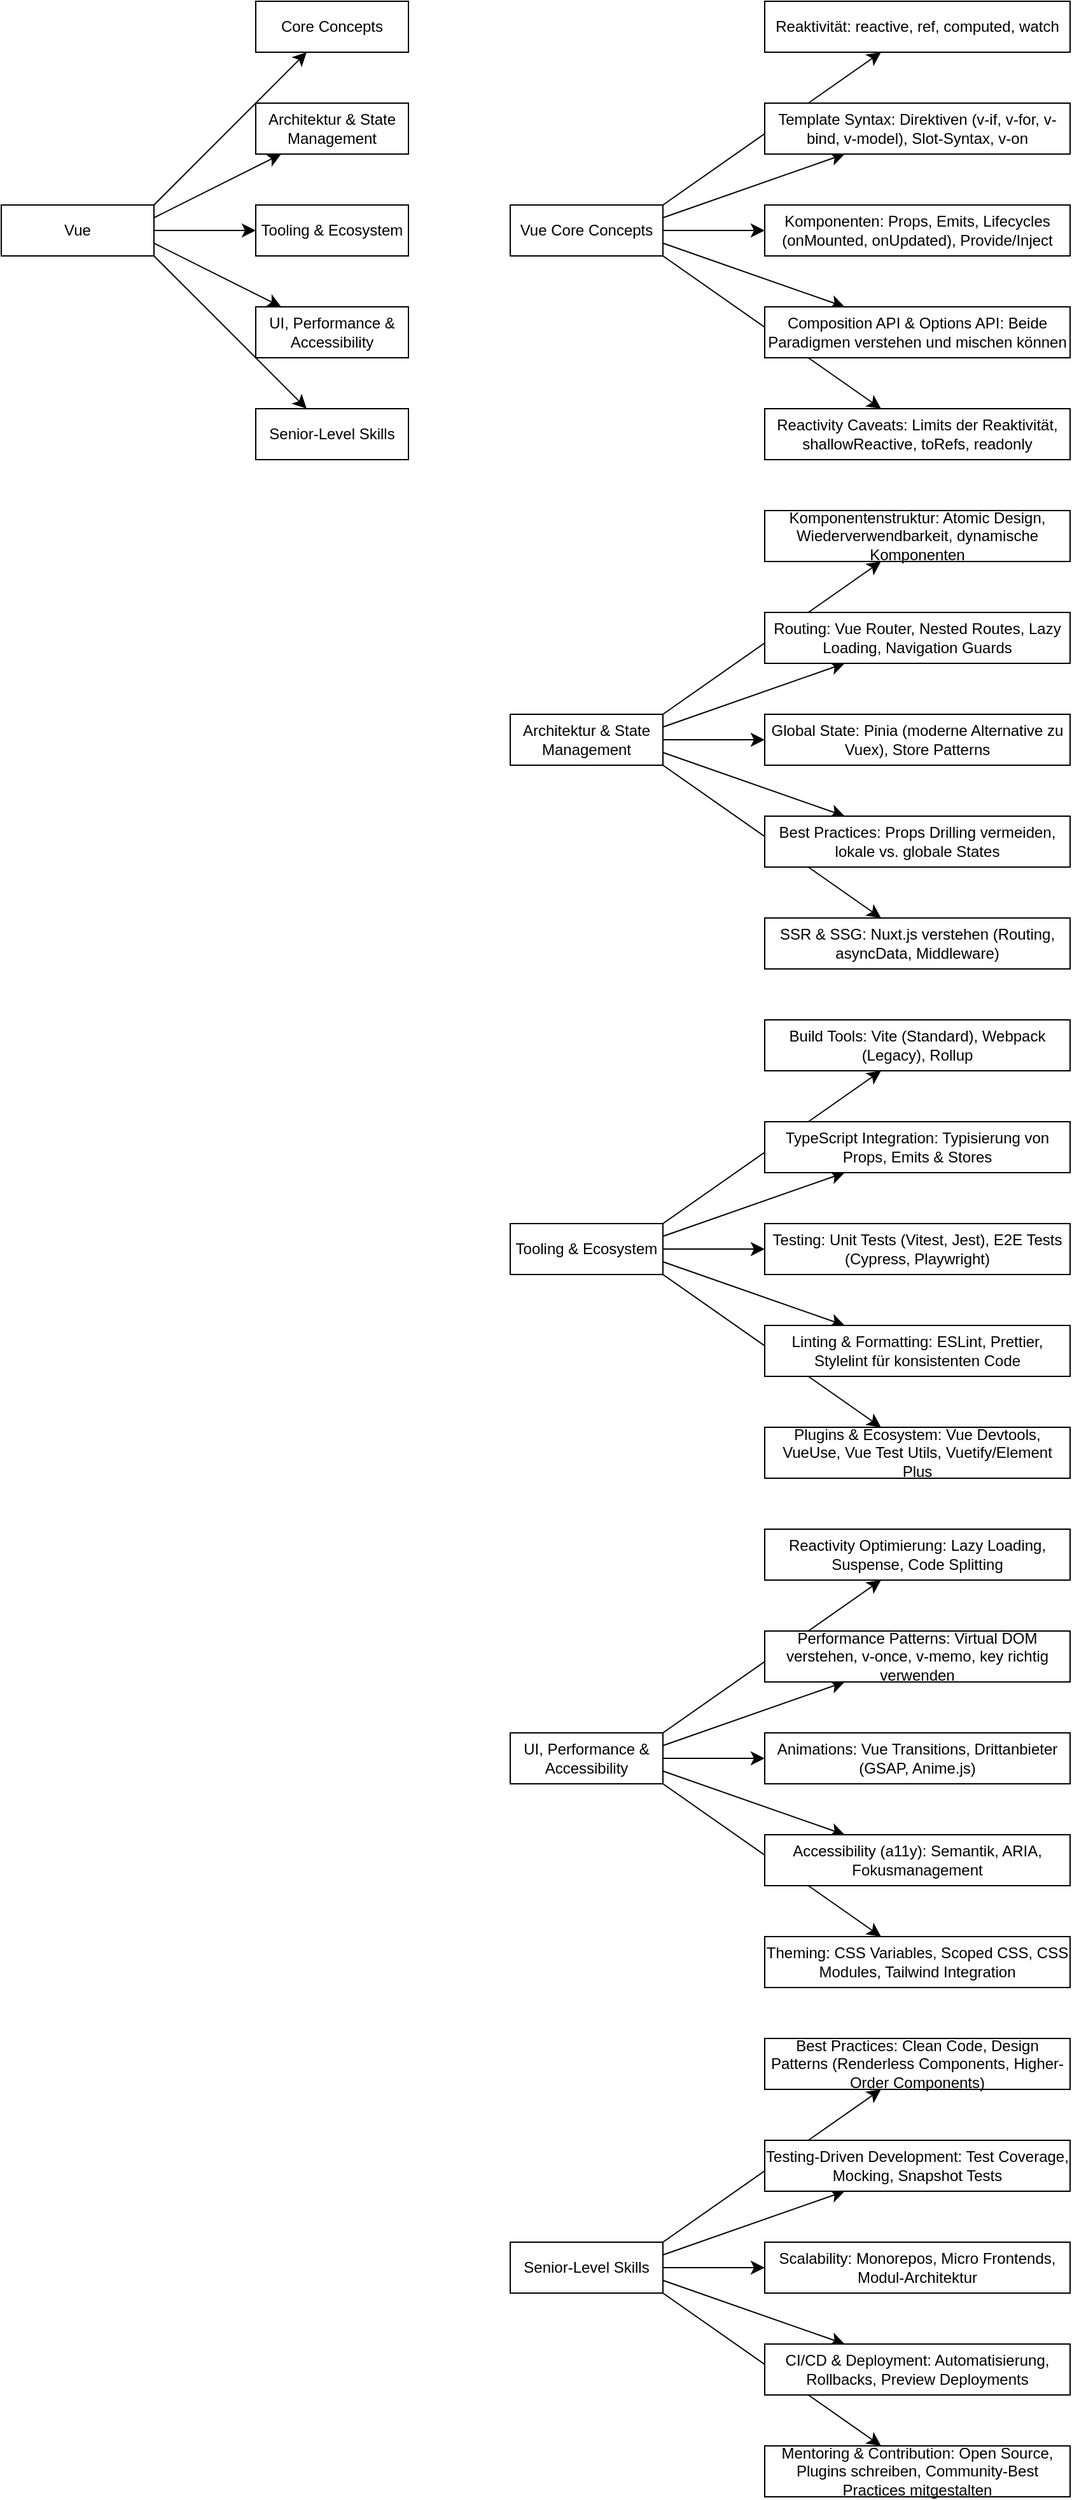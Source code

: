 <mxfile version="27.1.6">
  <diagram name="Seite-1" id="urt6d-_UrzTAgpOboRX4">
    <mxGraphModel dx="1257" dy="697" grid="1" gridSize="10" guides="1" tooltips="1" connect="1" arrows="1" fold="1" page="1" pageScale="1" pageWidth="827" pageHeight="1169" math="0" shadow="0">
      <root>
        <mxCell id="0" />
        <mxCell id="1" parent="0" />
        <mxCell id="NbvnXGGrCnyflAWygQTV-7" style="edgeStyle=none;curved=1;rounded=0;orthogonalLoop=1;jettySize=auto;html=1;exitX=1;exitY=0;exitDx=0;exitDy=0;fontSize=12;startSize=8;endSize=8;" parent="1" source="MOXapfv7q8mT6xsVfmVf-1" target="5a6RApCXHlOAGLmwuz5r-1" edge="1">
          <mxGeometry relative="1" as="geometry" />
        </mxCell>
        <mxCell id="NbvnXGGrCnyflAWygQTV-8" style="edgeStyle=none;curved=1;rounded=0;orthogonalLoop=1;jettySize=auto;html=1;exitX=1;exitY=0.25;exitDx=0;exitDy=0;fontSize=12;startSize=8;endSize=8;" parent="1" source="MOXapfv7q8mT6xsVfmVf-1" target="NbvnXGGrCnyflAWygQTV-1" edge="1">
          <mxGeometry relative="1" as="geometry" />
        </mxCell>
        <mxCell id="NbvnXGGrCnyflAWygQTV-9" style="edgeStyle=none;curved=1;rounded=0;orthogonalLoop=1;jettySize=auto;html=1;exitX=1;exitY=0.5;exitDx=0;exitDy=0;fontSize=12;startSize=8;endSize=8;" parent="1" source="MOXapfv7q8mT6xsVfmVf-1" target="NbvnXGGrCnyflAWygQTV-2" edge="1">
          <mxGeometry relative="1" as="geometry" />
        </mxCell>
        <mxCell id="NbvnXGGrCnyflAWygQTV-10" style="edgeStyle=none;curved=1;rounded=0;orthogonalLoop=1;jettySize=auto;html=1;exitX=1;exitY=0.75;exitDx=0;exitDy=0;fontSize=12;startSize=8;endSize=8;" parent="1" source="MOXapfv7q8mT6xsVfmVf-1" target="NbvnXGGrCnyflAWygQTV-3" edge="1">
          <mxGeometry relative="1" as="geometry" />
        </mxCell>
        <mxCell id="NbvnXGGrCnyflAWygQTV-11" style="edgeStyle=none;curved=1;rounded=0;orthogonalLoop=1;jettySize=auto;html=1;exitX=1;exitY=1;exitDx=0;exitDy=0;fontSize=12;startSize=8;endSize=8;" parent="1" source="MOXapfv7q8mT6xsVfmVf-1" target="NbvnXGGrCnyflAWygQTV-4" edge="1">
          <mxGeometry relative="1" as="geometry" />
        </mxCell>
        <mxCell id="MOXapfv7q8mT6xsVfmVf-1" value="Vue" style="rounded=0;whiteSpace=wrap;html=1;" parent="1" vertex="1">
          <mxGeometry x="40" y="200" width="120" height="40" as="geometry" />
        </mxCell>
        <mxCell id="5a6RApCXHlOAGLmwuz5r-1" value="Core Concepts" style="rounded=0;whiteSpace=wrap;html=1;" parent="1" vertex="1">
          <mxGeometry x="240" y="40" width="120" height="40" as="geometry" />
        </mxCell>
        <mxCell id="NbvnXGGrCnyflAWygQTV-1" value="Architektur &amp;amp; State Management" style="rounded=0;whiteSpace=wrap;html=1;" parent="1" vertex="1">
          <mxGeometry x="240" y="120" width="120" height="40" as="geometry" />
        </mxCell>
        <mxCell id="NbvnXGGrCnyflAWygQTV-2" value="Tooling &amp;amp; Ecosystem" style="rounded=0;whiteSpace=wrap;html=1;" parent="1" vertex="1">
          <mxGeometry x="240" y="200" width="120" height="40" as="geometry" />
        </mxCell>
        <mxCell id="NbvnXGGrCnyflAWygQTV-3" value="UI, Performance &amp;amp; Accessibility" style="rounded=0;whiteSpace=wrap;html=1;" parent="1" vertex="1">
          <mxGeometry x="240" y="280" width="120" height="40" as="geometry" />
        </mxCell>
        <mxCell id="NbvnXGGrCnyflAWygQTV-4" value="Senior-Level Skills" style="rounded=0;whiteSpace=wrap;html=1;" parent="1" vertex="1">
          <mxGeometry x="240" y="360" width="120" height="40" as="geometry" />
        </mxCell>
        <mxCell id="NbvnXGGrCnyflAWygQTV-13" style="edgeStyle=none;curved=1;rounded=0;orthogonalLoop=1;jettySize=auto;html=1;exitX=1;exitY=0;exitDx=0;exitDy=0;fontSize=12;startSize=8;endSize=8;" parent="1" source="NbvnXGGrCnyflAWygQTV-18" target="NbvnXGGrCnyflAWygQTV-19" edge="1">
          <mxGeometry relative="1" as="geometry" />
        </mxCell>
        <mxCell id="NbvnXGGrCnyflAWygQTV-14" style="edgeStyle=none;curved=1;rounded=0;orthogonalLoop=1;jettySize=auto;html=1;exitX=1;exitY=0.25;exitDx=0;exitDy=0;fontSize=12;startSize=8;endSize=8;" parent="1" source="NbvnXGGrCnyflAWygQTV-18" target="NbvnXGGrCnyflAWygQTV-20" edge="1">
          <mxGeometry relative="1" as="geometry" />
        </mxCell>
        <mxCell id="NbvnXGGrCnyflAWygQTV-15" style="edgeStyle=none;curved=1;rounded=0;orthogonalLoop=1;jettySize=auto;html=1;exitX=1;exitY=0.5;exitDx=0;exitDy=0;fontSize=12;startSize=8;endSize=8;" parent="1" source="NbvnXGGrCnyflAWygQTV-18" target="NbvnXGGrCnyflAWygQTV-21" edge="1">
          <mxGeometry relative="1" as="geometry" />
        </mxCell>
        <mxCell id="NbvnXGGrCnyflAWygQTV-16" style="edgeStyle=none;curved=1;rounded=0;orthogonalLoop=1;jettySize=auto;html=1;exitX=1;exitY=0.75;exitDx=0;exitDy=0;fontSize=12;startSize=8;endSize=8;" parent="1" source="NbvnXGGrCnyflAWygQTV-18" target="NbvnXGGrCnyflAWygQTV-22" edge="1">
          <mxGeometry relative="1" as="geometry" />
        </mxCell>
        <mxCell id="NbvnXGGrCnyflAWygQTV-17" style="edgeStyle=none;curved=1;rounded=0;orthogonalLoop=1;jettySize=auto;html=1;exitX=1;exitY=1;exitDx=0;exitDy=0;fontSize=12;startSize=8;endSize=8;" parent="1" source="NbvnXGGrCnyflAWygQTV-18" target="NbvnXGGrCnyflAWygQTV-23" edge="1">
          <mxGeometry relative="1" as="geometry" />
        </mxCell>
        <mxCell id="NbvnXGGrCnyflAWygQTV-18" value="Vue Core Concepts" style="rounded=0;whiteSpace=wrap;html=1;" parent="1" vertex="1">
          <mxGeometry x="440" y="200" width="120" height="40" as="geometry" />
        </mxCell>
        <mxCell id="NbvnXGGrCnyflAWygQTV-19" value="Reaktivität: reactive, ref, computed, watch" style="rounded=0;whiteSpace=wrap;html=1;" parent="1" vertex="1">
          <mxGeometry x="640" y="40" width="240" height="40" as="geometry" />
        </mxCell>
        <mxCell id="NbvnXGGrCnyflAWygQTV-20" value="Template Syntax: Direktiven (v-if, v-for, v-bind, v-model), Slot-Syntax, v-on" style="rounded=0;whiteSpace=wrap;html=1;" parent="1" vertex="1">
          <mxGeometry x="640" y="120" width="240" height="40" as="geometry" />
        </mxCell>
        <mxCell id="NbvnXGGrCnyflAWygQTV-21" value="Komponenten: Props, Emits, Lifecycles (onMounted, onUpdated), Provide/Inject" style="rounded=0;whiteSpace=wrap;html=1;" parent="1" vertex="1">
          <mxGeometry x="640" y="200" width="240" height="40" as="geometry" />
        </mxCell>
        <mxCell id="NbvnXGGrCnyflAWygQTV-22" value="Composition API &amp;amp; Options API: Beide Paradigmen verstehen und mischen können" style="rounded=0;whiteSpace=wrap;html=1;" parent="1" vertex="1">
          <mxGeometry x="640" y="280" width="240" height="40" as="geometry" />
        </mxCell>
        <mxCell id="NbvnXGGrCnyflAWygQTV-23" value="Reactivity Caveats: Limits der Reaktivität, shallowReactive, toRefs, readonly" style="rounded=0;whiteSpace=wrap;html=1;" parent="1" vertex="1">
          <mxGeometry x="640" y="360" width="240" height="40" as="geometry" />
        </mxCell>
        <mxCell id="NbvnXGGrCnyflAWygQTV-24" style="edgeStyle=none;curved=1;rounded=0;orthogonalLoop=1;jettySize=auto;html=1;exitX=1;exitY=0;exitDx=0;exitDy=0;fontSize=12;startSize=8;endSize=8;" parent="1" source="NbvnXGGrCnyflAWygQTV-29" target="NbvnXGGrCnyflAWygQTV-30" edge="1">
          <mxGeometry relative="1" as="geometry" />
        </mxCell>
        <mxCell id="NbvnXGGrCnyflAWygQTV-25" style="edgeStyle=none;curved=1;rounded=0;orthogonalLoop=1;jettySize=auto;html=1;exitX=1;exitY=0.25;exitDx=0;exitDy=0;fontSize=12;startSize=8;endSize=8;" parent="1" source="NbvnXGGrCnyflAWygQTV-29" target="NbvnXGGrCnyflAWygQTV-31" edge="1">
          <mxGeometry relative="1" as="geometry" />
        </mxCell>
        <mxCell id="NbvnXGGrCnyflAWygQTV-26" style="edgeStyle=none;curved=1;rounded=0;orthogonalLoop=1;jettySize=auto;html=1;exitX=1;exitY=0.5;exitDx=0;exitDy=0;fontSize=12;startSize=8;endSize=8;" parent="1" source="NbvnXGGrCnyflAWygQTV-29" target="NbvnXGGrCnyflAWygQTV-32" edge="1">
          <mxGeometry relative="1" as="geometry" />
        </mxCell>
        <mxCell id="NbvnXGGrCnyflAWygQTV-27" style="edgeStyle=none;curved=1;rounded=0;orthogonalLoop=1;jettySize=auto;html=1;exitX=1;exitY=0.75;exitDx=0;exitDy=0;fontSize=12;startSize=8;endSize=8;" parent="1" source="NbvnXGGrCnyflAWygQTV-29" target="NbvnXGGrCnyflAWygQTV-33" edge="1">
          <mxGeometry relative="1" as="geometry" />
        </mxCell>
        <mxCell id="NbvnXGGrCnyflAWygQTV-28" style="edgeStyle=none;curved=1;rounded=0;orthogonalLoop=1;jettySize=auto;html=1;exitX=1;exitY=1;exitDx=0;exitDy=0;fontSize=12;startSize=8;endSize=8;" parent="1" source="NbvnXGGrCnyflAWygQTV-29" target="NbvnXGGrCnyflAWygQTV-34" edge="1">
          <mxGeometry relative="1" as="geometry" />
        </mxCell>
        <mxCell id="NbvnXGGrCnyflAWygQTV-29" value="Architektur &amp;amp; State Management" style="rounded=0;whiteSpace=wrap;html=1;" parent="1" vertex="1">
          <mxGeometry x="440" y="600" width="120" height="40" as="geometry" />
        </mxCell>
        <mxCell id="NbvnXGGrCnyflAWygQTV-30" value="Komponentenstruktur: Atomic Design, Wiederverwendbarkeit, dynamische Komponenten" style="rounded=0;whiteSpace=wrap;html=1;" parent="1" vertex="1">
          <mxGeometry x="640" y="440" width="240" height="40" as="geometry" />
        </mxCell>
        <mxCell id="NbvnXGGrCnyflAWygQTV-31" value="Routing: Vue Router, Nested Routes, Lazy Loading, Navigation Guards" style="rounded=0;whiteSpace=wrap;html=1;" parent="1" vertex="1">
          <mxGeometry x="640" y="520" width="240" height="40" as="geometry" />
        </mxCell>
        <mxCell id="NbvnXGGrCnyflAWygQTV-32" value="Global State: Pinia (moderne Alternative zu Vuex), Store Patterns" style="rounded=0;whiteSpace=wrap;html=1;" parent="1" vertex="1">
          <mxGeometry x="640" y="600" width="240" height="40" as="geometry" />
        </mxCell>
        <mxCell id="NbvnXGGrCnyflAWygQTV-33" value="Best Practices: Props Drilling vermeiden, lokale vs. globale States" style="rounded=0;whiteSpace=wrap;html=1;" parent="1" vertex="1">
          <mxGeometry x="640" y="680" width="240" height="40" as="geometry" />
        </mxCell>
        <mxCell id="NbvnXGGrCnyflAWygQTV-34" value="SSR &amp;amp; SSG: Nuxt.js verstehen (Routing, asyncData, Middleware)" style="rounded=0;whiteSpace=wrap;html=1;" parent="1" vertex="1">
          <mxGeometry x="640" y="760" width="240" height="40" as="geometry" />
        </mxCell>
        <mxCell id="NbvnXGGrCnyflAWygQTV-35" style="edgeStyle=none;curved=1;rounded=0;orthogonalLoop=1;jettySize=auto;html=1;exitX=1;exitY=0;exitDx=0;exitDy=0;fontSize=12;startSize=8;endSize=8;" parent="1" source="NbvnXGGrCnyflAWygQTV-40" target="NbvnXGGrCnyflAWygQTV-41" edge="1">
          <mxGeometry relative="1" as="geometry" />
        </mxCell>
        <mxCell id="NbvnXGGrCnyflAWygQTV-36" style="edgeStyle=none;curved=1;rounded=0;orthogonalLoop=1;jettySize=auto;html=1;exitX=1;exitY=0.25;exitDx=0;exitDy=0;fontSize=12;startSize=8;endSize=8;" parent="1" source="NbvnXGGrCnyflAWygQTV-40" target="NbvnXGGrCnyflAWygQTV-42" edge="1">
          <mxGeometry relative="1" as="geometry" />
        </mxCell>
        <mxCell id="NbvnXGGrCnyflAWygQTV-37" style="edgeStyle=none;curved=1;rounded=0;orthogonalLoop=1;jettySize=auto;html=1;exitX=1;exitY=0.5;exitDx=0;exitDy=0;fontSize=12;startSize=8;endSize=8;" parent="1" source="NbvnXGGrCnyflAWygQTV-40" target="NbvnXGGrCnyflAWygQTV-43" edge="1">
          <mxGeometry relative="1" as="geometry" />
        </mxCell>
        <mxCell id="NbvnXGGrCnyflAWygQTV-38" style="edgeStyle=none;curved=1;rounded=0;orthogonalLoop=1;jettySize=auto;html=1;exitX=1;exitY=0.75;exitDx=0;exitDy=0;fontSize=12;startSize=8;endSize=8;" parent="1" source="NbvnXGGrCnyflAWygQTV-40" target="NbvnXGGrCnyflAWygQTV-44" edge="1">
          <mxGeometry relative="1" as="geometry" />
        </mxCell>
        <mxCell id="NbvnXGGrCnyflAWygQTV-39" style="edgeStyle=none;curved=1;rounded=0;orthogonalLoop=1;jettySize=auto;html=1;exitX=1;exitY=1;exitDx=0;exitDy=0;fontSize=12;startSize=8;endSize=8;" parent="1" source="NbvnXGGrCnyflAWygQTV-40" target="NbvnXGGrCnyflAWygQTV-45" edge="1">
          <mxGeometry relative="1" as="geometry" />
        </mxCell>
        <mxCell id="NbvnXGGrCnyflAWygQTV-40" value="Tooling &amp;amp; Ecosystem" style="rounded=0;whiteSpace=wrap;html=1;" parent="1" vertex="1">
          <mxGeometry x="440" y="1000" width="120" height="40" as="geometry" />
        </mxCell>
        <mxCell id="NbvnXGGrCnyflAWygQTV-41" value="Build Tools: Vite (Standard), Webpack (Legacy), Rollup" style="rounded=0;whiteSpace=wrap;html=1;" parent="1" vertex="1">
          <mxGeometry x="640" y="840" width="240" height="40" as="geometry" />
        </mxCell>
        <mxCell id="NbvnXGGrCnyflAWygQTV-42" value="TypeScript Integration: Typisierung von Props, Emits &amp;amp; Stores" style="rounded=0;whiteSpace=wrap;html=1;" parent="1" vertex="1">
          <mxGeometry x="640" y="920" width="240" height="40" as="geometry" />
        </mxCell>
        <mxCell id="NbvnXGGrCnyflAWygQTV-43" value="Testing: Unit Tests (Vitest, Jest), E2E Tests (Cypress, Playwright)" style="rounded=0;whiteSpace=wrap;html=1;" parent="1" vertex="1">
          <mxGeometry x="640" y="1000" width="240" height="40" as="geometry" />
        </mxCell>
        <mxCell id="NbvnXGGrCnyflAWygQTV-44" value="Linting &amp;amp; Formatting: ESLint, Prettier, Stylelint für konsistenten Code" style="rounded=0;whiteSpace=wrap;html=1;" parent="1" vertex="1">
          <mxGeometry x="640" y="1080" width="240" height="40" as="geometry" />
        </mxCell>
        <mxCell id="NbvnXGGrCnyflAWygQTV-45" value="Plugins &amp;amp; Ecosystem: Vue Devtools, VueUse, Vue Test Utils, Vuetify/Element Plus" style="rounded=0;whiteSpace=wrap;html=1;" parent="1" vertex="1">
          <mxGeometry x="640" y="1160" width="240" height="40" as="geometry" />
        </mxCell>
        <mxCell id="NbvnXGGrCnyflAWygQTV-46" style="edgeStyle=none;curved=1;rounded=0;orthogonalLoop=1;jettySize=auto;html=1;exitX=1;exitY=0;exitDx=0;exitDy=0;fontSize=12;startSize=8;endSize=8;" parent="1" source="NbvnXGGrCnyflAWygQTV-51" target="NbvnXGGrCnyflAWygQTV-52" edge="1">
          <mxGeometry relative="1" as="geometry" />
        </mxCell>
        <mxCell id="NbvnXGGrCnyflAWygQTV-47" style="edgeStyle=none;curved=1;rounded=0;orthogonalLoop=1;jettySize=auto;html=1;exitX=1;exitY=0.25;exitDx=0;exitDy=0;fontSize=12;startSize=8;endSize=8;" parent="1" source="NbvnXGGrCnyflAWygQTV-51" target="NbvnXGGrCnyflAWygQTV-53" edge="1">
          <mxGeometry relative="1" as="geometry" />
        </mxCell>
        <mxCell id="NbvnXGGrCnyflAWygQTV-48" style="edgeStyle=none;curved=1;rounded=0;orthogonalLoop=1;jettySize=auto;html=1;exitX=1;exitY=0.5;exitDx=0;exitDy=0;fontSize=12;startSize=8;endSize=8;" parent="1" source="NbvnXGGrCnyflAWygQTV-51" target="NbvnXGGrCnyflAWygQTV-54" edge="1">
          <mxGeometry relative="1" as="geometry" />
        </mxCell>
        <mxCell id="NbvnXGGrCnyflAWygQTV-49" style="edgeStyle=none;curved=1;rounded=0;orthogonalLoop=1;jettySize=auto;html=1;exitX=1;exitY=0.75;exitDx=0;exitDy=0;fontSize=12;startSize=8;endSize=8;" parent="1" source="NbvnXGGrCnyflAWygQTV-51" target="NbvnXGGrCnyflAWygQTV-55" edge="1">
          <mxGeometry relative="1" as="geometry" />
        </mxCell>
        <mxCell id="NbvnXGGrCnyflAWygQTV-50" style="edgeStyle=none;curved=1;rounded=0;orthogonalLoop=1;jettySize=auto;html=1;exitX=1;exitY=1;exitDx=0;exitDy=0;fontSize=12;startSize=8;endSize=8;" parent="1" source="NbvnXGGrCnyflAWygQTV-51" target="NbvnXGGrCnyflAWygQTV-56" edge="1">
          <mxGeometry relative="1" as="geometry" />
        </mxCell>
        <mxCell id="NbvnXGGrCnyflAWygQTV-51" value="UI, Performance &amp;amp; Accessibility" style="rounded=0;whiteSpace=wrap;html=1;" parent="1" vertex="1">
          <mxGeometry x="440" y="1400" width="120" height="40" as="geometry" />
        </mxCell>
        <mxCell id="NbvnXGGrCnyflAWygQTV-52" value="Reactivity Optimierung: Lazy Loading, Suspense, Code Splitting" style="rounded=0;whiteSpace=wrap;html=1;" parent="1" vertex="1">
          <mxGeometry x="640" y="1240" width="240" height="40" as="geometry" />
        </mxCell>
        <mxCell id="NbvnXGGrCnyflAWygQTV-53" value="Performance Patterns: Virtual DOM verstehen, v-once, v-memo, key richtig verwenden" style="rounded=0;whiteSpace=wrap;html=1;" parent="1" vertex="1">
          <mxGeometry x="640" y="1320" width="240" height="40" as="geometry" />
        </mxCell>
        <mxCell id="NbvnXGGrCnyflAWygQTV-54" value="Animations: Vue Transitions, Drittanbieter (GSAP, Anime.js)" style="rounded=0;whiteSpace=wrap;html=1;" parent="1" vertex="1">
          <mxGeometry x="640" y="1400" width="240" height="40" as="geometry" />
        </mxCell>
        <mxCell id="NbvnXGGrCnyflAWygQTV-55" value="Accessibility (a11y): Semantik, ARIA, Fokusmanagement" style="rounded=0;whiteSpace=wrap;html=1;" parent="1" vertex="1">
          <mxGeometry x="640" y="1480" width="240" height="40" as="geometry" />
        </mxCell>
        <mxCell id="NbvnXGGrCnyflAWygQTV-56" value="Theming: CSS Variables, Scoped CSS, CSS Modules, Tailwind Integration" style="rounded=0;whiteSpace=wrap;html=1;" parent="1" vertex="1">
          <mxGeometry x="640" y="1560" width="240" height="40" as="geometry" />
        </mxCell>
        <mxCell id="NbvnXGGrCnyflAWygQTV-57" style="edgeStyle=none;curved=1;rounded=0;orthogonalLoop=1;jettySize=auto;html=1;exitX=1;exitY=0;exitDx=0;exitDy=0;fontSize=12;startSize=8;endSize=8;" parent="1" source="NbvnXGGrCnyflAWygQTV-62" target="NbvnXGGrCnyflAWygQTV-63" edge="1">
          <mxGeometry relative="1" as="geometry" />
        </mxCell>
        <mxCell id="NbvnXGGrCnyflAWygQTV-58" style="edgeStyle=none;curved=1;rounded=0;orthogonalLoop=1;jettySize=auto;html=1;exitX=1;exitY=0.25;exitDx=0;exitDy=0;fontSize=12;startSize=8;endSize=8;" parent="1" source="NbvnXGGrCnyflAWygQTV-62" target="NbvnXGGrCnyflAWygQTV-64" edge="1">
          <mxGeometry relative="1" as="geometry" />
        </mxCell>
        <mxCell id="NbvnXGGrCnyflAWygQTV-59" style="edgeStyle=none;curved=1;rounded=0;orthogonalLoop=1;jettySize=auto;html=1;exitX=1;exitY=0.5;exitDx=0;exitDy=0;fontSize=12;startSize=8;endSize=8;" parent="1" source="NbvnXGGrCnyflAWygQTV-62" target="NbvnXGGrCnyflAWygQTV-65" edge="1">
          <mxGeometry relative="1" as="geometry" />
        </mxCell>
        <mxCell id="NbvnXGGrCnyflAWygQTV-60" style="edgeStyle=none;curved=1;rounded=0;orthogonalLoop=1;jettySize=auto;html=1;exitX=1;exitY=0.75;exitDx=0;exitDy=0;fontSize=12;startSize=8;endSize=8;" parent="1" source="NbvnXGGrCnyflAWygQTV-62" target="NbvnXGGrCnyflAWygQTV-66" edge="1">
          <mxGeometry relative="1" as="geometry" />
        </mxCell>
        <mxCell id="NbvnXGGrCnyflAWygQTV-61" style="edgeStyle=none;curved=1;rounded=0;orthogonalLoop=1;jettySize=auto;html=1;exitX=1;exitY=1;exitDx=0;exitDy=0;fontSize=12;startSize=8;endSize=8;" parent="1" source="NbvnXGGrCnyflAWygQTV-62" target="NbvnXGGrCnyflAWygQTV-67" edge="1">
          <mxGeometry relative="1" as="geometry" />
        </mxCell>
        <mxCell id="NbvnXGGrCnyflAWygQTV-62" value="Senior-Level Skills" style="rounded=0;whiteSpace=wrap;html=1;" parent="1" vertex="1">
          <mxGeometry x="440" y="1800" width="120" height="40" as="geometry" />
        </mxCell>
        <mxCell id="NbvnXGGrCnyflAWygQTV-63" value="Best Practices: Clean Code, Design Patterns (Renderless Components, Higher-Order Components)" style="rounded=0;whiteSpace=wrap;html=1;" parent="1" vertex="1">
          <mxGeometry x="640" y="1640" width="240" height="40" as="geometry" />
        </mxCell>
        <mxCell id="NbvnXGGrCnyflAWygQTV-64" value="Testing-Driven Development: Test Coverage, Mocking, Snapshot Tests" style="rounded=0;whiteSpace=wrap;html=1;" parent="1" vertex="1">
          <mxGeometry x="640" y="1720" width="240" height="40" as="geometry" />
        </mxCell>
        <mxCell id="NbvnXGGrCnyflAWygQTV-65" value="Scalability: Monorepos, Micro Frontends, Modul-Architektur" style="rounded=0;whiteSpace=wrap;html=1;" parent="1" vertex="1">
          <mxGeometry x="640" y="1800" width="240" height="40" as="geometry" />
        </mxCell>
        <mxCell id="NbvnXGGrCnyflAWygQTV-66" value="CI/CD &amp;amp; Deployment: Automatisierung, Rollbacks, Preview Deployments" style="rounded=0;whiteSpace=wrap;html=1;" parent="1" vertex="1">
          <mxGeometry x="640" y="1880" width="240" height="40" as="geometry" />
        </mxCell>
        <mxCell id="NbvnXGGrCnyflAWygQTV-67" value="Mentoring &amp;amp; Contribution: Open Source, Plugins schreiben, Community-Best Practices mitgestalten" style="rounded=0;whiteSpace=wrap;html=1;" parent="1" vertex="1">
          <mxGeometry x="640" y="1960" width="240" height="40" as="geometry" />
        </mxCell>
      </root>
    </mxGraphModel>
  </diagram>
</mxfile>
